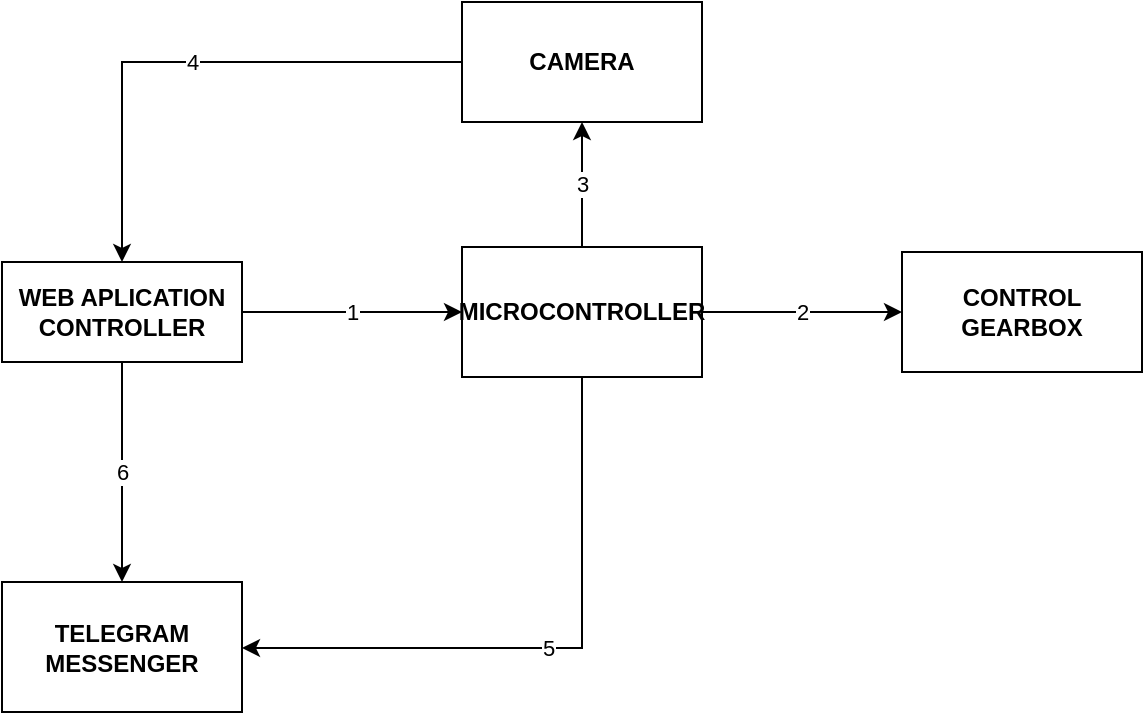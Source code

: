 <mxfile version="21.5.0" type="device">
  <diagram name="Page-1" id="5BYSMfyce9-6_HfdJoZC">
    <mxGraphModel dx="733" dy="377" grid="1" gridSize="10" guides="1" tooltips="1" connect="1" arrows="1" fold="1" page="1" pageScale="1" pageWidth="850" pageHeight="1100" math="0" shadow="0">
      <root>
        <mxCell id="0" />
        <mxCell id="1" parent="0" />
        <mxCell id="x3TrV7ytsA-RZId8P_sm-10" value="1" style="edgeStyle=orthogonalEdgeStyle;rounded=0;orthogonalLoop=1;jettySize=auto;html=1;entryX=0;entryY=0.5;entryDx=0;entryDy=0;" edge="1" parent="1" source="x3TrV7ytsA-RZId8P_sm-1" target="x3TrV7ytsA-RZId8P_sm-2">
          <mxGeometry relative="1" as="geometry" />
        </mxCell>
        <mxCell id="x3TrV7ytsA-RZId8P_sm-18" value="6" style="edgeStyle=orthogonalEdgeStyle;rounded=0;orthogonalLoop=1;jettySize=auto;html=1;entryX=0.5;entryY=0;entryDx=0;entryDy=0;" edge="1" parent="1" source="x3TrV7ytsA-RZId8P_sm-1" target="x3TrV7ytsA-RZId8P_sm-12">
          <mxGeometry relative="1" as="geometry" />
        </mxCell>
        <mxCell id="x3TrV7ytsA-RZId8P_sm-1" value="&lt;b&gt;WEB APLICATION&lt;br&gt;CONTROLLER&lt;br&gt;&lt;/b&gt;" style="rounded=0;whiteSpace=wrap;html=1;" vertex="1" parent="1">
          <mxGeometry x="160" y="140" width="120" height="50" as="geometry" />
        </mxCell>
        <mxCell id="x3TrV7ytsA-RZId8P_sm-6" value="3" style="edgeStyle=orthogonalEdgeStyle;rounded=0;orthogonalLoop=1;jettySize=auto;html=1;" edge="1" parent="1" source="x3TrV7ytsA-RZId8P_sm-2" target="x3TrV7ytsA-RZId8P_sm-5">
          <mxGeometry relative="1" as="geometry" />
        </mxCell>
        <mxCell id="x3TrV7ytsA-RZId8P_sm-17" value="2" style="edgeStyle=orthogonalEdgeStyle;rounded=0;orthogonalLoop=1;jettySize=auto;html=1;entryX=0;entryY=0.5;entryDx=0;entryDy=0;" edge="1" parent="1" source="x3TrV7ytsA-RZId8P_sm-2" target="x3TrV7ytsA-RZId8P_sm-15">
          <mxGeometry relative="1" as="geometry" />
        </mxCell>
        <mxCell id="x3TrV7ytsA-RZId8P_sm-19" value="5" style="edgeStyle=orthogonalEdgeStyle;rounded=0;orthogonalLoop=1;jettySize=auto;html=1;entryX=1;entryY=0.5;entryDx=0;entryDy=0;" edge="1" parent="1" source="x3TrV7ytsA-RZId8P_sm-2" target="x3TrV7ytsA-RZId8P_sm-12">
          <mxGeometry relative="1" as="geometry">
            <Array as="points">
              <mxPoint x="450" y="333" />
              <mxPoint x="280" y="333" />
            </Array>
          </mxGeometry>
        </mxCell>
        <mxCell id="x3TrV7ytsA-RZId8P_sm-2" value="&lt;b&gt;MICROCONTROLLER&lt;/b&gt;" style="whiteSpace=wrap;html=1;rounded=0;" vertex="1" parent="1">
          <mxGeometry x="390" y="132.5" width="120" height="65" as="geometry" />
        </mxCell>
        <mxCell id="x3TrV7ytsA-RZId8P_sm-20" value="4" style="edgeStyle=orthogonalEdgeStyle;rounded=0;orthogonalLoop=1;jettySize=auto;html=1;entryX=0.5;entryY=0;entryDx=0;entryDy=0;" edge="1" parent="1" source="x3TrV7ytsA-RZId8P_sm-5" target="x3TrV7ytsA-RZId8P_sm-1">
          <mxGeometry relative="1" as="geometry" />
        </mxCell>
        <mxCell id="x3TrV7ytsA-RZId8P_sm-5" value="&lt;b&gt;CAMERA&lt;/b&gt;" style="whiteSpace=wrap;html=1;rounded=0;" vertex="1" parent="1">
          <mxGeometry x="390" y="10" width="120" height="60" as="geometry" />
        </mxCell>
        <mxCell id="x3TrV7ytsA-RZId8P_sm-12" value="&lt;b&gt;TELEGRAM&lt;br&gt;MESSENGER&lt;br&gt;&lt;/b&gt;" style="whiteSpace=wrap;html=1;rounded=0;" vertex="1" parent="1">
          <mxGeometry x="160" y="300" width="120" height="65" as="geometry" />
        </mxCell>
        <mxCell id="x3TrV7ytsA-RZId8P_sm-15" value="&lt;b&gt;CONTROL GEARBOX&lt;/b&gt;" style="whiteSpace=wrap;html=1;rounded=0;" vertex="1" parent="1">
          <mxGeometry x="610" y="135" width="120" height="60" as="geometry" />
        </mxCell>
      </root>
    </mxGraphModel>
  </diagram>
</mxfile>
